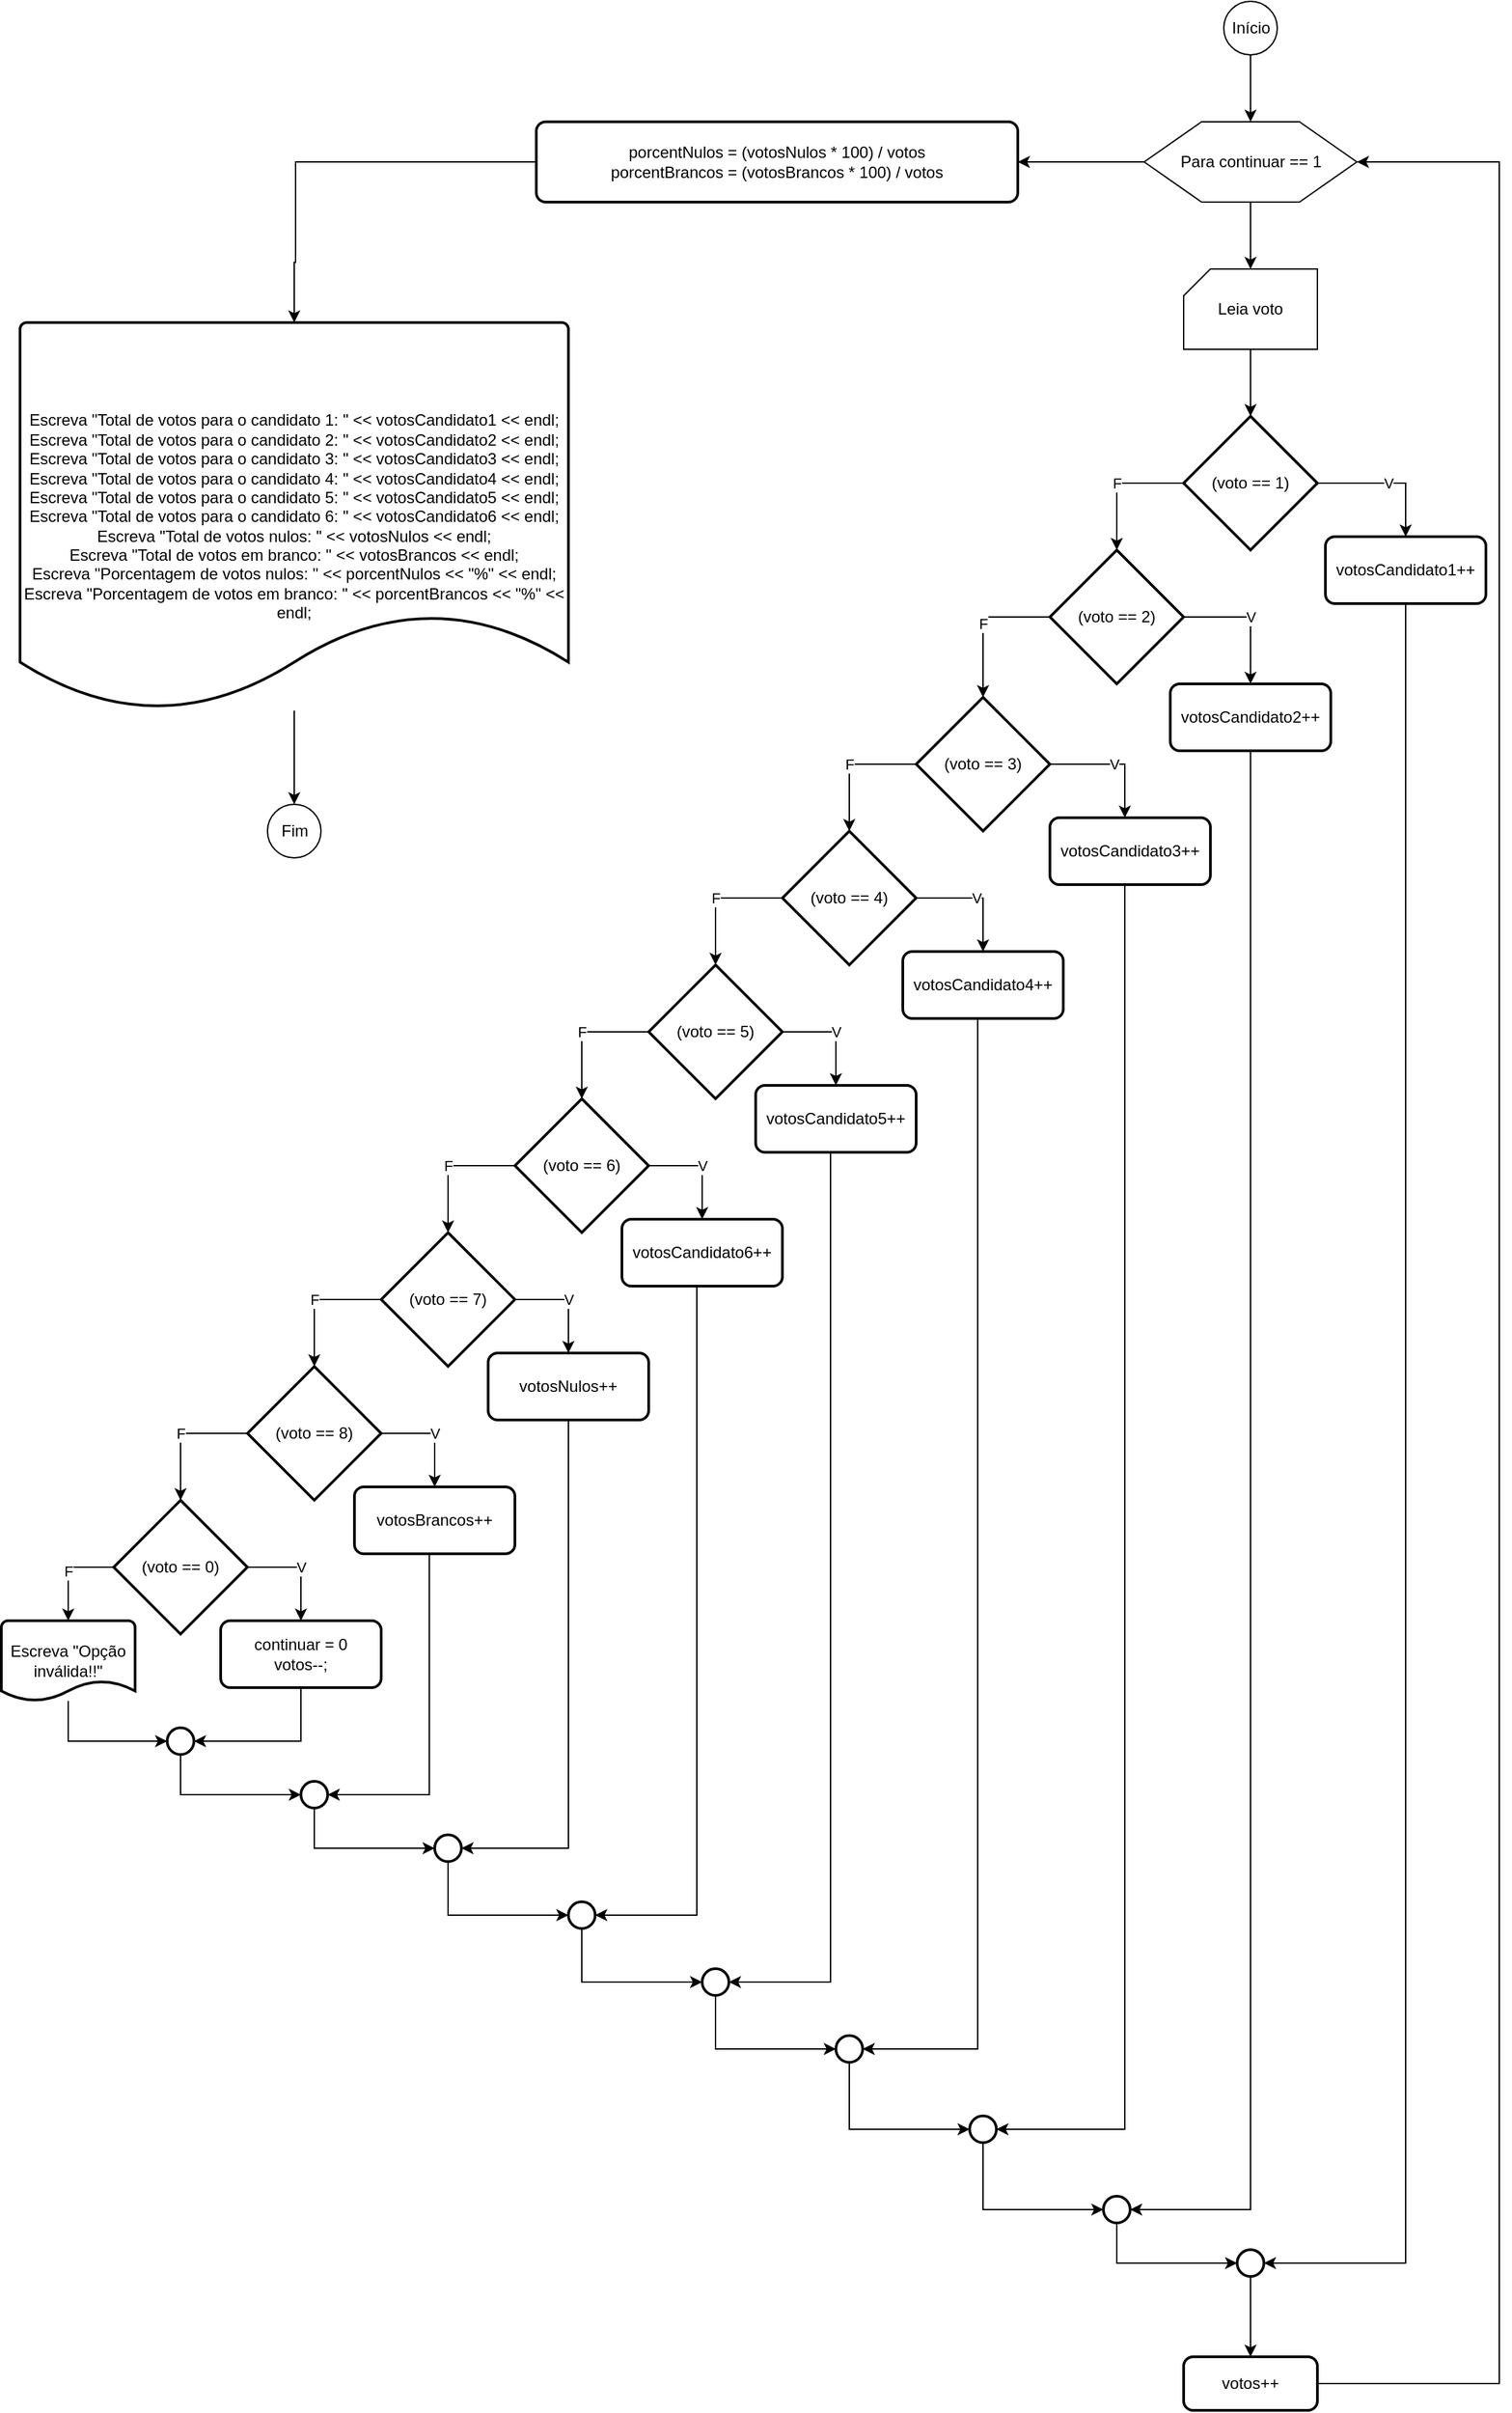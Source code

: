 <mxfile version="18.0.6" type="device"><diagram id="cA1vX4G6LnL0g_Zayi7O" name="Página-1"><mxGraphModel dx="2005" dy="721" grid="1" gridSize="10" guides="1" tooltips="1" connect="1" arrows="1" fold="1" page="1" pageScale="1" pageWidth="827" pageHeight="1169" math="0" shadow="0"><root><mxCell id="0"/><mxCell id="1" parent="0"/><mxCell id="dvnRAYETFIJYGeoHaVG1-4" value="" style="edgeStyle=orthogonalEdgeStyle;rounded=0;orthogonalLoop=1;jettySize=auto;html=1;" edge="1" parent="1" source="dvnRAYETFIJYGeoHaVG1-1" target="dvnRAYETFIJYGeoHaVG1-2"><mxGeometry relative="1" as="geometry"/></mxCell><mxCell id="dvnRAYETFIJYGeoHaVG1-1" value="Início" style="verticalLabelPosition=middle;verticalAlign=middle;html=1;shape=mxgraph.flowchart.on-page_reference;labelPosition=center;align=center;" vertex="1" parent="1"><mxGeometry x="394" y="20" width="40" height="40" as="geometry"/></mxCell><mxCell id="dvnRAYETFIJYGeoHaVG1-6" value="" style="edgeStyle=orthogonalEdgeStyle;rounded=0;orthogonalLoop=1;jettySize=auto;html=1;" edge="1" parent="1" source="dvnRAYETFIJYGeoHaVG1-2" target="dvnRAYETFIJYGeoHaVG1-5"><mxGeometry relative="1" as="geometry"/></mxCell><mxCell id="dvnRAYETFIJYGeoHaVG1-83" style="edgeStyle=orthogonalEdgeStyle;rounded=0;orthogonalLoop=1;jettySize=auto;html=1;entryX=1;entryY=0.5;entryDx=0;entryDy=0;" edge="1" parent="1" source="dvnRAYETFIJYGeoHaVG1-2" target="dvnRAYETFIJYGeoHaVG1-82"><mxGeometry relative="1" as="geometry"/></mxCell><mxCell id="dvnRAYETFIJYGeoHaVG1-2" value="Para continuar == 1" style="verticalLabelPosition=middle;verticalAlign=middle;html=1;shape=hexagon;perimeter=hexagonPerimeter2;arcSize=6;size=0.27;labelPosition=center;align=center;" vertex="1" parent="1"><mxGeometry x="334.5" y="110" width="159" height="60" as="geometry"/></mxCell><mxCell id="dvnRAYETFIJYGeoHaVG1-8" value="" style="edgeStyle=orthogonalEdgeStyle;rounded=0;orthogonalLoop=1;jettySize=auto;html=1;" edge="1" parent="1" source="dvnRAYETFIJYGeoHaVG1-5" target="dvnRAYETFIJYGeoHaVG1-7"><mxGeometry relative="1" as="geometry"/></mxCell><mxCell id="dvnRAYETFIJYGeoHaVG1-5" value="Leia voto" style="verticalLabelPosition=middle;verticalAlign=middle;html=1;shape=card;whiteSpace=wrap;size=20;arcSize=12;labelPosition=center;align=center;" vertex="1" parent="1"><mxGeometry x="364" y="220" width="100" height="60" as="geometry"/></mxCell><mxCell id="dvnRAYETFIJYGeoHaVG1-13" value="V" style="edgeStyle=orthogonalEdgeStyle;rounded=0;orthogonalLoop=1;jettySize=auto;html=1;entryX=0.5;entryY=0;entryDx=0;entryDy=0;" edge="1" parent="1" source="dvnRAYETFIJYGeoHaVG1-7" target="dvnRAYETFIJYGeoHaVG1-9"><mxGeometry relative="1" as="geometry"/></mxCell><mxCell id="dvnRAYETFIJYGeoHaVG1-49" value="F" style="edgeStyle=orthogonalEdgeStyle;rounded=0;orthogonalLoop=1;jettySize=auto;html=1;entryX=0.5;entryY=0;entryDx=0;entryDy=0;entryPerimeter=0;" edge="1" parent="1" source="dvnRAYETFIJYGeoHaVG1-7" target="dvnRAYETFIJYGeoHaVG1-14"><mxGeometry relative="1" as="geometry"><Array as="points"><mxPoint x="314" y="380"/></Array></mxGeometry></mxCell><mxCell id="dvnRAYETFIJYGeoHaVG1-7" value="(voto == 1)" style="strokeWidth=2;html=1;shape=mxgraph.flowchart.decision;whiteSpace=wrap;" vertex="1" parent="1"><mxGeometry x="364" y="330" width="100" height="100" as="geometry"/></mxCell><mxCell id="dvnRAYETFIJYGeoHaVG1-75" style="edgeStyle=orthogonalEdgeStyle;rounded=0;orthogonalLoop=1;jettySize=auto;html=1;entryX=1;entryY=0.5;entryDx=0;entryDy=0;entryPerimeter=0;" edge="1" parent="1" source="dvnRAYETFIJYGeoHaVG1-9" target="dvnRAYETFIJYGeoHaVG1-74"><mxGeometry relative="1" as="geometry"><Array as="points"><mxPoint x="530" y="1710"/></Array></mxGeometry></mxCell><mxCell id="dvnRAYETFIJYGeoHaVG1-9" value="votosCandidato1++" style="rounded=1;whiteSpace=wrap;html=1;absoluteArcSize=1;arcSize=14;strokeWidth=2;" vertex="1" parent="1"><mxGeometry x="470" y="420" width="120" height="50" as="geometry"/></mxCell><mxCell id="dvnRAYETFIJYGeoHaVG1-46" value="F" style="edgeStyle=orthogonalEdgeStyle;rounded=0;orthogonalLoop=1;jettySize=auto;html=1;entryX=0.5;entryY=0;entryDx=0;entryDy=0;entryPerimeter=0;" edge="1" parent="1" source="dvnRAYETFIJYGeoHaVG1-14" target="dvnRAYETFIJYGeoHaVG1-16"><mxGeometry relative="1" as="geometry"><Array as="points"><mxPoint x="214" y="480"/></Array></mxGeometry></mxCell><mxCell id="dvnRAYETFIJYGeoHaVG1-48" value="V" style="edgeStyle=orthogonalEdgeStyle;rounded=0;orthogonalLoop=1;jettySize=auto;html=1;entryX=0.5;entryY=0;entryDx=0;entryDy=0;" edge="1" parent="1" source="dvnRAYETFIJYGeoHaVG1-14" target="dvnRAYETFIJYGeoHaVG1-15"><mxGeometry relative="1" as="geometry"><Array as="points"><mxPoint x="414" y="480"/></Array></mxGeometry></mxCell><mxCell id="dvnRAYETFIJYGeoHaVG1-14" value="(voto == 2)" style="strokeWidth=2;html=1;shape=mxgraph.flowchart.decision;whiteSpace=wrap;" vertex="1" parent="1"><mxGeometry x="264" y="430" width="100" height="100" as="geometry"/></mxCell><mxCell id="dvnRAYETFIJYGeoHaVG1-73" style="edgeStyle=orthogonalEdgeStyle;rounded=0;orthogonalLoop=1;jettySize=auto;html=1;entryX=1;entryY=0.5;entryDx=0;entryDy=0;entryPerimeter=0;" edge="1" parent="1" source="dvnRAYETFIJYGeoHaVG1-15" target="dvnRAYETFIJYGeoHaVG1-71"><mxGeometry relative="1" as="geometry"><Array as="points"><mxPoint x="414" y="1670"/></Array></mxGeometry></mxCell><mxCell id="dvnRAYETFIJYGeoHaVG1-15" value="votosCandidato2++" style="rounded=1;whiteSpace=wrap;html=1;absoluteArcSize=1;arcSize=14;strokeWidth=2;" vertex="1" parent="1"><mxGeometry x="354" y="530" width="120" height="50" as="geometry"/></mxCell><mxCell id="dvnRAYETFIJYGeoHaVG1-44" value="F" style="edgeStyle=orthogonalEdgeStyle;rounded=0;orthogonalLoop=1;jettySize=auto;html=1;entryX=0.5;entryY=0;entryDx=0;entryDy=0;entryPerimeter=0;" edge="1" parent="1" source="dvnRAYETFIJYGeoHaVG1-16" target="dvnRAYETFIJYGeoHaVG1-18"><mxGeometry relative="1" as="geometry"><Array as="points"><mxPoint x="114" y="590"/></Array></mxGeometry></mxCell><mxCell id="dvnRAYETFIJYGeoHaVG1-45" value="V" style="edgeStyle=orthogonalEdgeStyle;rounded=0;orthogonalLoop=1;jettySize=auto;html=1;entryX=0.467;entryY=0;entryDx=0;entryDy=0;entryPerimeter=0;" edge="1" parent="1" source="dvnRAYETFIJYGeoHaVG1-16" target="dvnRAYETFIJYGeoHaVG1-17"><mxGeometry relative="1" as="geometry"><Array as="points"><mxPoint x="320" y="590"/></Array></mxGeometry></mxCell><mxCell id="dvnRAYETFIJYGeoHaVG1-16" value="(voto == 3)" style="strokeWidth=2;html=1;shape=mxgraph.flowchart.decision;whiteSpace=wrap;" vertex="1" parent="1"><mxGeometry x="164" y="540" width="100" height="100" as="geometry"/></mxCell><mxCell id="dvnRAYETFIJYGeoHaVG1-70" style="edgeStyle=orthogonalEdgeStyle;rounded=0;orthogonalLoop=1;jettySize=auto;html=1;entryX=1;entryY=0.5;entryDx=0;entryDy=0;entryPerimeter=0;" edge="1" parent="1" source="dvnRAYETFIJYGeoHaVG1-17" target="dvnRAYETFIJYGeoHaVG1-68"><mxGeometry relative="1" as="geometry"><Array as="points"><mxPoint x="320" y="1610"/></Array></mxGeometry></mxCell><mxCell id="dvnRAYETFIJYGeoHaVG1-17" value="votosCandidato3++" style="rounded=1;whiteSpace=wrap;html=1;absoluteArcSize=1;arcSize=14;strokeWidth=2;" vertex="1" parent="1"><mxGeometry x="264" y="630" width="120" height="50" as="geometry"/></mxCell><mxCell id="dvnRAYETFIJYGeoHaVG1-42" value="F" style="edgeStyle=orthogonalEdgeStyle;rounded=0;orthogonalLoop=1;jettySize=auto;html=1;entryX=0.5;entryY=0;entryDx=0;entryDy=0;entryPerimeter=0;" edge="1" parent="1" source="dvnRAYETFIJYGeoHaVG1-18" target="dvnRAYETFIJYGeoHaVG1-20"><mxGeometry relative="1" as="geometry"><Array as="points"><mxPoint x="14" y="690"/></Array></mxGeometry></mxCell><mxCell id="dvnRAYETFIJYGeoHaVG1-43" value="V" style="edgeStyle=orthogonalEdgeStyle;rounded=0;orthogonalLoop=1;jettySize=auto;html=1;entryX=0.5;entryY=0;entryDx=0;entryDy=0;" edge="1" parent="1" source="dvnRAYETFIJYGeoHaVG1-18" target="dvnRAYETFIJYGeoHaVG1-19"><mxGeometry relative="1" as="geometry"><Array as="points"><mxPoint x="214" y="690"/></Array></mxGeometry></mxCell><mxCell id="dvnRAYETFIJYGeoHaVG1-18" value="(voto == 4)" style="strokeWidth=2;html=1;shape=mxgraph.flowchart.decision;whiteSpace=wrap;" vertex="1" parent="1"><mxGeometry x="64" y="640" width="100" height="100" as="geometry"/></mxCell><mxCell id="dvnRAYETFIJYGeoHaVG1-67" style="edgeStyle=orthogonalEdgeStyle;rounded=0;orthogonalLoop=1;jettySize=auto;html=1;entryX=1;entryY=0.5;entryDx=0;entryDy=0;entryPerimeter=0;" edge="1" parent="1" source="dvnRAYETFIJYGeoHaVG1-19" target="dvnRAYETFIJYGeoHaVG1-65"><mxGeometry relative="1" as="geometry"><Array as="points"><mxPoint x="210" y="1550"/></Array></mxGeometry></mxCell><mxCell id="dvnRAYETFIJYGeoHaVG1-19" value="votosCandidato4++" style="rounded=1;whiteSpace=wrap;html=1;absoluteArcSize=1;arcSize=14;strokeWidth=2;" vertex="1" parent="1"><mxGeometry x="154" y="730" width="120" height="50" as="geometry"/></mxCell><mxCell id="dvnRAYETFIJYGeoHaVG1-40" value="F" style="edgeStyle=orthogonalEdgeStyle;rounded=0;orthogonalLoop=1;jettySize=auto;html=1;entryX=0.5;entryY=0;entryDx=0;entryDy=0;entryPerimeter=0;" edge="1" parent="1" source="dvnRAYETFIJYGeoHaVG1-20" target="dvnRAYETFIJYGeoHaVG1-21"><mxGeometry relative="1" as="geometry"><Array as="points"><mxPoint x="-86" y="790"/></Array></mxGeometry></mxCell><mxCell id="dvnRAYETFIJYGeoHaVG1-41" value="V" style="edgeStyle=orthogonalEdgeStyle;rounded=0;orthogonalLoop=1;jettySize=auto;html=1;entryX=0.5;entryY=0;entryDx=0;entryDy=0;" edge="1" parent="1" source="dvnRAYETFIJYGeoHaVG1-20" target="dvnRAYETFIJYGeoHaVG1-25"><mxGeometry relative="1" as="geometry"><Array as="points"><mxPoint x="104" y="790"/></Array></mxGeometry></mxCell><mxCell id="dvnRAYETFIJYGeoHaVG1-20" value="(voto == 5)" style="strokeWidth=2;html=1;shape=mxgraph.flowchart.decision;whiteSpace=wrap;" vertex="1" parent="1"><mxGeometry x="-36" y="740" width="100" height="100" as="geometry"/></mxCell><mxCell id="dvnRAYETFIJYGeoHaVG1-38" value="F" style="edgeStyle=orthogonalEdgeStyle;rounded=0;orthogonalLoop=1;jettySize=auto;html=1;entryX=0.5;entryY=0;entryDx=0;entryDy=0;entryPerimeter=0;" edge="1" parent="1" source="dvnRAYETFIJYGeoHaVG1-21" target="dvnRAYETFIJYGeoHaVG1-22"><mxGeometry relative="1" as="geometry"><Array as="points"><mxPoint x="-186" y="890"/></Array></mxGeometry></mxCell><mxCell id="dvnRAYETFIJYGeoHaVG1-39" value="V" style="edgeStyle=orthogonalEdgeStyle;rounded=0;orthogonalLoop=1;jettySize=auto;html=1;entryX=0.5;entryY=0;entryDx=0;entryDy=0;" edge="1" parent="1" source="dvnRAYETFIJYGeoHaVG1-21" target="dvnRAYETFIJYGeoHaVG1-26"><mxGeometry relative="1" as="geometry"><Array as="points"><mxPoint x="4" y="890"/></Array></mxGeometry></mxCell><mxCell id="dvnRAYETFIJYGeoHaVG1-21" value="(voto == 6)" style="strokeWidth=2;html=1;shape=mxgraph.flowchart.decision;whiteSpace=wrap;" vertex="1" parent="1"><mxGeometry x="-136" y="840" width="100" height="100" as="geometry"/></mxCell><mxCell id="dvnRAYETFIJYGeoHaVG1-36" value="F" style="edgeStyle=orthogonalEdgeStyle;rounded=0;orthogonalLoop=1;jettySize=auto;html=1;entryX=0.5;entryY=0;entryDx=0;entryDy=0;entryPerimeter=0;" edge="1" parent="1" source="dvnRAYETFIJYGeoHaVG1-22" target="dvnRAYETFIJYGeoHaVG1-23"><mxGeometry relative="1" as="geometry"><Array as="points"><mxPoint x="-286" y="990"/></Array></mxGeometry></mxCell><mxCell id="dvnRAYETFIJYGeoHaVG1-37" value="V" style="edgeStyle=orthogonalEdgeStyle;rounded=0;orthogonalLoop=1;jettySize=auto;html=1;entryX=0.5;entryY=0;entryDx=0;entryDy=0;" edge="1" parent="1" source="dvnRAYETFIJYGeoHaVG1-22" target="dvnRAYETFIJYGeoHaVG1-27"><mxGeometry relative="1" as="geometry"><Array as="points"><mxPoint x="-96" y="990"/></Array></mxGeometry></mxCell><mxCell id="dvnRAYETFIJYGeoHaVG1-22" value="(voto == 7)" style="strokeWidth=2;html=1;shape=mxgraph.flowchart.decision;whiteSpace=wrap;" vertex="1" parent="1"><mxGeometry x="-236" y="940" width="100" height="100" as="geometry"/></mxCell><mxCell id="dvnRAYETFIJYGeoHaVG1-34" value="F" style="edgeStyle=orthogonalEdgeStyle;rounded=0;orthogonalLoop=1;jettySize=auto;html=1;entryX=0.5;entryY=0;entryDx=0;entryDy=0;entryPerimeter=0;" edge="1" parent="1" source="dvnRAYETFIJYGeoHaVG1-23" target="dvnRAYETFIJYGeoHaVG1-24"><mxGeometry relative="1" as="geometry"><Array as="points"><mxPoint x="-386" y="1090"/></Array></mxGeometry></mxCell><mxCell id="dvnRAYETFIJYGeoHaVG1-35" value="V" style="edgeStyle=orthogonalEdgeStyle;rounded=0;orthogonalLoop=1;jettySize=auto;html=1;entryX=0.5;entryY=0;entryDx=0;entryDy=0;" edge="1" parent="1" source="dvnRAYETFIJYGeoHaVG1-23" target="dvnRAYETFIJYGeoHaVG1-28"><mxGeometry relative="1" as="geometry"><Array as="points"><mxPoint x="-196" y="1090"/></Array></mxGeometry></mxCell><mxCell id="dvnRAYETFIJYGeoHaVG1-23" value="(voto == 8)" style="strokeWidth=2;html=1;shape=mxgraph.flowchart.decision;whiteSpace=wrap;" vertex="1" parent="1"><mxGeometry x="-336" y="1040" width="100" height="100" as="geometry"/></mxCell><mxCell id="dvnRAYETFIJYGeoHaVG1-32" value="F" style="edgeStyle=orthogonalEdgeStyle;rounded=0;orthogonalLoop=1;jettySize=auto;html=1;entryX=0.5;entryY=0;entryDx=0;entryDy=0;entryPerimeter=0;" edge="1" parent="1" source="dvnRAYETFIJYGeoHaVG1-24" target="dvnRAYETFIJYGeoHaVG1-31"><mxGeometry relative="1" as="geometry"><Array as="points"><mxPoint x="-470" y="1190"/></Array></mxGeometry></mxCell><mxCell id="dvnRAYETFIJYGeoHaVG1-33" value="V" style="edgeStyle=orthogonalEdgeStyle;rounded=0;orthogonalLoop=1;jettySize=auto;html=1;entryX=0.5;entryY=0;entryDx=0;entryDy=0;" edge="1" parent="1" source="dvnRAYETFIJYGeoHaVG1-24" target="dvnRAYETFIJYGeoHaVG1-29"><mxGeometry relative="1" as="geometry"><Array as="points"><mxPoint x="-296" y="1190"/></Array></mxGeometry></mxCell><mxCell id="dvnRAYETFIJYGeoHaVG1-24" value="(voto == 0)" style="strokeWidth=2;html=1;shape=mxgraph.flowchart.decision;whiteSpace=wrap;" vertex="1" parent="1"><mxGeometry x="-436" y="1140" width="100" height="100" as="geometry"/></mxCell><mxCell id="dvnRAYETFIJYGeoHaVG1-64" style="edgeStyle=orthogonalEdgeStyle;rounded=0;orthogonalLoop=1;jettySize=auto;html=1;entryX=1;entryY=0.5;entryDx=0;entryDy=0;entryPerimeter=0;" edge="1" parent="1" source="dvnRAYETFIJYGeoHaVG1-25" target="dvnRAYETFIJYGeoHaVG1-62"><mxGeometry relative="1" as="geometry"><Array as="points"><mxPoint x="100" y="1500"/></Array></mxGeometry></mxCell><mxCell id="dvnRAYETFIJYGeoHaVG1-25" value="votosCandidato5++" style="rounded=1;whiteSpace=wrap;html=1;absoluteArcSize=1;arcSize=14;strokeWidth=2;" vertex="1" parent="1"><mxGeometry x="44" y="830" width="120" height="50" as="geometry"/></mxCell><mxCell id="dvnRAYETFIJYGeoHaVG1-61" style="edgeStyle=orthogonalEdgeStyle;rounded=0;orthogonalLoop=1;jettySize=auto;html=1;entryX=1;entryY=0.5;entryDx=0;entryDy=0;entryPerimeter=0;" edge="1" parent="1" source="dvnRAYETFIJYGeoHaVG1-26" target="dvnRAYETFIJYGeoHaVG1-59"><mxGeometry relative="1" as="geometry"><Array as="points"><mxPoint y="1450"/></Array></mxGeometry></mxCell><mxCell id="dvnRAYETFIJYGeoHaVG1-26" value="votosCandidato6++" style="rounded=1;whiteSpace=wrap;html=1;absoluteArcSize=1;arcSize=14;strokeWidth=2;" vertex="1" parent="1"><mxGeometry x="-56" y="930" width="120" height="50" as="geometry"/></mxCell><mxCell id="dvnRAYETFIJYGeoHaVG1-58" style="edgeStyle=orthogonalEdgeStyle;rounded=0;orthogonalLoop=1;jettySize=auto;html=1;entryX=1;entryY=0.5;entryDx=0;entryDy=0;entryPerimeter=0;" edge="1" parent="1" source="dvnRAYETFIJYGeoHaVG1-27" target="dvnRAYETFIJYGeoHaVG1-56"><mxGeometry relative="1" as="geometry"><Array as="points"><mxPoint x="-96" y="1400"/></Array></mxGeometry></mxCell><mxCell id="dvnRAYETFIJYGeoHaVG1-27" value="votosNulos++" style="rounded=1;whiteSpace=wrap;html=1;absoluteArcSize=1;arcSize=14;strokeWidth=2;" vertex="1" parent="1"><mxGeometry x="-156" y="1030" width="120" height="50" as="geometry"/></mxCell><mxCell id="dvnRAYETFIJYGeoHaVG1-55" style="edgeStyle=orthogonalEdgeStyle;rounded=0;orthogonalLoop=1;jettySize=auto;html=1;entryX=1;entryY=0.5;entryDx=0;entryDy=0;entryPerimeter=0;" edge="1" parent="1" source="dvnRAYETFIJYGeoHaVG1-28" target="dvnRAYETFIJYGeoHaVG1-53"><mxGeometry relative="1" as="geometry"><Array as="points"><mxPoint x="-200" y="1360"/></Array></mxGeometry></mxCell><mxCell id="dvnRAYETFIJYGeoHaVG1-28" value="votosBrancos++" style="rounded=1;whiteSpace=wrap;html=1;absoluteArcSize=1;arcSize=14;strokeWidth=2;" vertex="1" parent="1"><mxGeometry x="-256" y="1130" width="120" height="50" as="geometry"/></mxCell><mxCell id="dvnRAYETFIJYGeoHaVG1-51" style="edgeStyle=orthogonalEdgeStyle;rounded=0;orthogonalLoop=1;jettySize=auto;html=1;entryX=1;entryY=0.5;entryDx=0;entryDy=0;entryPerimeter=0;" edge="1" parent="1" source="dvnRAYETFIJYGeoHaVG1-29" target="dvnRAYETFIJYGeoHaVG1-50"><mxGeometry relative="1" as="geometry"><Array as="points"><mxPoint x="-296" y="1320"/></Array></mxGeometry></mxCell><mxCell id="dvnRAYETFIJYGeoHaVG1-29" value="continuar = 0&lt;br&gt;votos--;" style="rounded=1;whiteSpace=wrap;html=1;absoluteArcSize=1;arcSize=14;strokeWidth=2;" vertex="1" parent="1"><mxGeometry x="-356" y="1230" width="120" height="50" as="geometry"/></mxCell><mxCell id="dvnRAYETFIJYGeoHaVG1-52" style="edgeStyle=orthogonalEdgeStyle;rounded=0;orthogonalLoop=1;jettySize=auto;html=1;entryX=0;entryY=0.5;entryDx=0;entryDy=0;entryPerimeter=0;" edge="1" parent="1" source="dvnRAYETFIJYGeoHaVG1-31" target="dvnRAYETFIJYGeoHaVG1-50"><mxGeometry relative="1" as="geometry"><Array as="points"><mxPoint x="-470" y="1320"/></Array></mxGeometry></mxCell><mxCell id="dvnRAYETFIJYGeoHaVG1-31" value="Escreva &quot;Opção inválida!!&quot;" style="strokeWidth=2;html=1;shape=mxgraph.flowchart.document2;whiteSpace=wrap;size=0.25;" vertex="1" parent="1"><mxGeometry x="-520" y="1230" width="100" height="60" as="geometry"/></mxCell><mxCell id="dvnRAYETFIJYGeoHaVG1-54" style="edgeStyle=orthogonalEdgeStyle;rounded=0;orthogonalLoop=1;jettySize=auto;html=1;entryX=0;entryY=0.5;entryDx=0;entryDy=0;entryPerimeter=0;" edge="1" parent="1" source="dvnRAYETFIJYGeoHaVG1-50" target="dvnRAYETFIJYGeoHaVG1-53"><mxGeometry relative="1" as="geometry"><Array as="points"><mxPoint x="-386" y="1360"/></Array></mxGeometry></mxCell><mxCell id="dvnRAYETFIJYGeoHaVG1-50" value="" style="strokeWidth=2;html=1;shape=mxgraph.flowchart.start_2;whiteSpace=wrap;" vertex="1" parent="1"><mxGeometry x="-396" y="1310" width="20" height="20" as="geometry"/></mxCell><mxCell id="dvnRAYETFIJYGeoHaVG1-57" style="edgeStyle=orthogonalEdgeStyle;rounded=0;orthogonalLoop=1;jettySize=auto;html=1;entryX=0;entryY=0.5;entryDx=0;entryDy=0;entryPerimeter=0;" edge="1" parent="1" source="dvnRAYETFIJYGeoHaVG1-53" target="dvnRAYETFIJYGeoHaVG1-56"><mxGeometry relative="1" as="geometry"><Array as="points"><mxPoint x="-286" y="1400"/></Array></mxGeometry></mxCell><mxCell id="dvnRAYETFIJYGeoHaVG1-53" value="" style="strokeWidth=2;html=1;shape=mxgraph.flowchart.start_2;whiteSpace=wrap;" vertex="1" parent="1"><mxGeometry x="-296" y="1350.0" width="20" height="20" as="geometry"/></mxCell><mxCell id="dvnRAYETFIJYGeoHaVG1-60" style="edgeStyle=orthogonalEdgeStyle;rounded=0;orthogonalLoop=1;jettySize=auto;html=1;entryX=0;entryY=0.5;entryDx=0;entryDy=0;entryPerimeter=0;" edge="1" parent="1" source="dvnRAYETFIJYGeoHaVG1-56" target="dvnRAYETFIJYGeoHaVG1-59"><mxGeometry relative="1" as="geometry"><Array as="points"><mxPoint x="-186" y="1450"/></Array></mxGeometry></mxCell><mxCell id="dvnRAYETFIJYGeoHaVG1-56" value="" style="strokeWidth=2;html=1;shape=mxgraph.flowchart.start_2;whiteSpace=wrap;" vertex="1" parent="1"><mxGeometry x="-196" y="1390.0" width="20" height="20" as="geometry"/></mxCell><mxCell id="dvnRAYETFIJYGeoHaVG1-63" style="edgeStyle=orthogonalEdgeStyle;rounded=0;orthogonalLoop=1;jettySize=auto;html=1;entryX=0;entryY=0.5;entryDx=0;entryDy=0;entryPerimeter=0;" edge="1" parent="1" source="dvnRAYETFIJYGeoHaVG1-59" target="dvnRAYETFIJYGeoHaVG1-62"><mxGeometry relative="1" as="geometry"><Array as="points"><mxPoint x="-86" y="1500"/></Array></mxGeometry></mxCell><mxCell id="dvnRAYETFIJYGeoHaVG1-59" value="" style="strokeWidth=2;html=1;shape=mxgraph.flowchart.start_2;whiteSpace=wrap;" vertex="1" parent="1"><mxGeometry x="-96" y="1440.0" width="20" height="20" as="geometry"/></mxCell><mxCell id="dvnRAYETFIJYGeoHaVG1-66" style="edgeStyle=orthogonalEdgeStyle;rounded=0;orthogonalLoop=1;jettySize=auto;html=1;entryX=0;entryY=0.5;entryDx=0;entryDy=0;entryPerimeter=0;" edge="1" parent="1" source="dvnRAYETFIJYGeoHaVG1-62" target="dvnRAYETFIJYGeoHaVG1-65"><mxGeometry relative="1" as="geometry"><Array as="points"><mxPoint x="14" y="1550"/></Array></mxGeometry></mxCell><mxCell id="dvnRAYETFIJYGeoHaVG1-62" value="" style="strokeWidth=2;html=1;shape=mxgraph.flowchart.start_2;whiteSpace=wrap;" vertex="1" parent="1"><mxGeometry x="4" y="1490.0" width="20" height="20" as="geometry"/></mxCell><mxCell id="dvnRAYETFIJYGeoHaVG1-69" style="edgeStyle=orthogonalEdgeStyle;rounded=0;orthogonalLoop=1;jettySize=auto;html=1;entryX=0;entryY=0.5;entryDx=0;entryDy=0;entryPerimeter=0;" edge="1" parent="1" source="dvnRAYETFIJYGeoHaVG1-65" target="dvnRAYETFIJYGeoHaVG1-68"><mxGeometry relative="1" as="geometry"><Array as="points"><mxPoint x="114" y="1610"/></Array></mxGeometry></mxCell><mxCell id="dvnRAYETFIJYGeoHaVG1-65" value="" style="strokeWidth=2;html=1;shape=mxgraph.flowchart.start_2;whiteSpace=wrap;" vertex="1" parent="1"><mxGeometry x="104" y="1540.0" width="20" height="20" as="geometry"/></mxCell><mxCell id="dvnRAYETFIJYGeoHaVG1-72" style="edgeStyle=orthogonalEdgeStyle;rounded=0;orthogonalLoop=1;jettySize=auto;html=1;entryX=0;entryY=0.5;entryDx=0;entryDy=0;entryPerimeter=0;" edge="1" parent="1" source="dvnRAYETFIJYGeoHaVG1-68" target="dvnRAYETFIJYGeoHaVG1-71"><mxGeometry relative="1" as="geometry"><Array as="points"><mxPoint x="214" y="1670"/></Array></mxGeometry></mxCell><mxCell id="dvnRAYETFIJYGeoHaVG1-68" value="" style="strokeWidth=2;html=1;shape=mxgraph.flowchart.start_2;whiteSpace=wrap;" vertex="1" parent="1"><mxGeometry x="204" y="1600.0" width="20" height="20" as="geometry"/></mxCell><mxCell id="dvnRAYETFIJYGeoHaVG1-76" style="edgeStyle=orthogonalEdgeStyle;rounded=0;orthogonalLoop=1;jettySize=auto;html=1;entryX=0;entryY=0.5;entryDx=0;entryDy=0;entryPerimeter=0;" edge="1" parent="1" source="dvnRAYETFIJYGeoHaVG1-71" target="dvnRAYETFIJYGeoHaVG1-74"><mxGeometry relative="1" as="geometry"><Array as="points"><mxPoint x="314" y="1710"/></Array></mxGeometry></mxCell><mxCell id="dvnRAYETFIJYGeoHaVG1-71" value="" style="strokeWidth=2;html=1;shape=mxgraph.flowchart.start_2;whiteSpace=wrap;" vertex="1" parent="1"><mxGeometry x="304" y="1660.0" width="20" height="20" as="geometry"/></mxCell><mxCell id="dvnRAYETFIJYGeoHaVG1-80" value="" style="edgeStyle=orthogonalEdgeStyle;rounded=0;orthogonalLoop=1;jettySize=auto;html=1;" edge="1" parent="1" source="dvnRAYETFIJYGeoHaVG1-74" target="dvnRAYETFIJYGeoHaVG1-79"><mxGeometry relative="1" as="geometry"/></mxCell><mxCell id="dvnRAYETFIJYGeoHaVG1-74" value="" style="strokeWidth=2;html=1;shape=mxgraph.flowchart.start_2;whiteSpace=wrap;" vertex="1" parent="1"><mxGeometry x="404" y="1700.0" width="20" height="20" as="geometry"/></mxCell><mxCell id="dvnRAYETFIJYGeoHaVG1-81" style="edgeStyle=orthogonalEdgeStyle;rounded=0;orthogonalLoop=1;jettySize=auto;html=1;entryX=1;entryY=0.5;entryDx=0;entryDy=0;" edge="1" parent="1" source="dvnRAYETFIJYGeoHaVG1-79" target="dvnRAYETFIJYGeoHaVG1-2"><mxGeometry relative="1" as="geometry"><Array as="points"><mxPoint x="600" y="1800"/><mxPoint x="600" y="140"/></Array></mxGeometry></mxCell><mxCell id="dvnRAYETFIJYGeoHaVG1-79" value="votos++" style="rounded=1;whiteSpace=wrap;html=1;absoluteArcSize=1;arcSize=14;strokeWidth=2;" vertex="1" parent="1"><mxGeometry x="364" y="1780" width="100" height="40" as="geometry"/></mxCell><mxCell id="dvnRAYETFIJYGeoHaVG1-86" style="edgeStyle=orthogonalEdgeStyle;rounded=0;orthogonalLoop=1;jettySize=auto;html=1;entryX=0.5;entryY=0;entryDx=0;entryDy=0;entryPerimeter=0;" edge="1" parent="1" source="dvnRAYETFIJYGeoHaVG1-82" target="dvnRAYETFIJYGeoHaVG1-84"><mxGeometry relative="1" as="geometry"><Array as="points"><mxPoint x="-300" y="140"/><mxPoint x="-300" y="215"/><mxPoint x="-301" y="215"/></Array></mxGeometry></mxCell><mxCell id="dvnRAYETFIJYGeoHaVG1-82" value="porcentNulos = (votosNulos * 100) / votos&lt;br&gt;porcentBrancos = (votosBrancos * 100) / votos" style="rounded=1;whiteSpace=wrap;html=1;absoluteArcSize=1;arcSize=14;strokeWidth=2;" vertex="1" parent="1"><mxGeometry x="-120" y="110" width="360" height="60" as="geometry"/></mxCell><mxCell id="dvnRAYETFIJYGeoHaVG1-88" value="" style="edgeStyle=orthogonalEdgeStyle;rounded=0;orthogonalLoop=1;jettySize=auto;html=1;" edge="1" parent="1" source="dvnRAYETFIJYGeoHaVG1-84" target="dvnRAYETFIJYGeoHaVG1-87"><mxGeometry relative="1" as="geometry"/></mxCell><mxCell id="dvnRAYETFIJYGeoHaVG1-84" value="Escreva &quot;Total de votos para o candidato 1: &quot; &amp;lt;&amp;lt; votosCandidato1 &amp;lt;&amp;lt; endl;&lt;br&gt;Escreva &quot;Total de votos para o candidato 2: &quot; &amp;lt;&amp;lt; votosCandidato2 &amp;lt;&amp;lt; endl;&lt;br&gt;Escreva &quot;Total de votos para o candidato 3: &quot; &amp;lt;&amp;lt; votosCandidato3 &amp;lt;&amp;lt; endl;&lt;br&gt;Escreva &quot;Total de votos para o candidato 4: &quot; &amp;lt;&amp;lt; votosCandidato4 &amp;lt;&amp;lt; endl;&lt;br&gt;Escreva &quot;Total de votos para o candidato 5: &quot; &amp;lt;&amp;lt; votosCandidato5 &amp;lt;&amp;lt; endl;&lt;br&gt;Escreva &quot;Total de votos para o candidato 6: &quot; &amp;lt;&amp;lt; votosCandidato6 &amp;lt;&amp;lt; endl;&lt;br&gt;Escreva &quot;Total de votos nulos: &quot; &amp;lt;&amp;lt; votosNulos &amp;lt;&amp;lt; endl;&lt;br&gt;Escreva &quot;Total de votos em branco: &quot; &amp;lt;&amp;lt; votosBrancos &amp;lt;&amp;lt; endl;&lt;br&gt;Escreva &quot;Porcentagem de votos nulos: &quot; &amp;lt;&amp;lt; porcentNulos &amp;lt;&amp;lt; &quot;%&quot; &amp;lt;&amp;lt; endl;&lt;br&gt;Escreva &quot;Porcentagem de votos em branco: &quot; &amp;lt;&amp;lt; porcentBrancos &amp;lt;&amp;lt; &quot;%&quot; &amp;lt;&amp;lt; endl;" style="strokeWidth=2;html=1;shape=mxgraph.flowchart.document2;whiteSpace=wrap;size=0.25;" vertex="1" parent="1"><mxGeometry x="-506" y="260" width="410" height="290" as="geometry"/></mxCell><mxCell id="dvnRAYETFIJYGeoHaVG1-87" value="Fim" style="verticalLabelPosition=middle;verticalAlign=middle;html=1;shape=mxgraph.flowchart.on-page_reference;labelPosition=center;align=center;" vertex="1" parent="1"><mxGeometry x="-321" y="620" width="40" height="40" as="geometry"/></mxCell></root></mxGraphModel></diagram></mxfile>